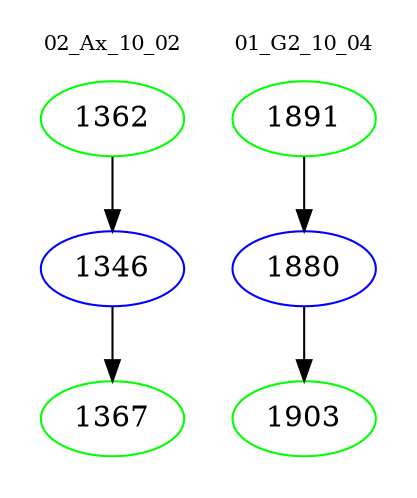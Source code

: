 digraph{
subgraph cluster_0 {
color = white
label = "02_Ax_10_02";
fontsize=10;
T0_1362 [label="1362", color="green"]
T0_1362 -> T0_1346 [color="black"]
T0_1346 [label="1346", color="blue"]
T0_1346 -> T0_1367 [color="black"]
T0_1367 [label="1367", color="green"]
}
subgraph cluster_1 {
color = white
label = "01_G2_10_04";
fontsize=10;
T1_1891 [label="1891", color="green"]
T1_1891 -> T1_1880 [color="black"]
T1_1880 [label="1880", color="blue"]
T1_1880 -> T1_1903 [color="black"]
T1_1903 [label="1903", color="green"]
}
}
